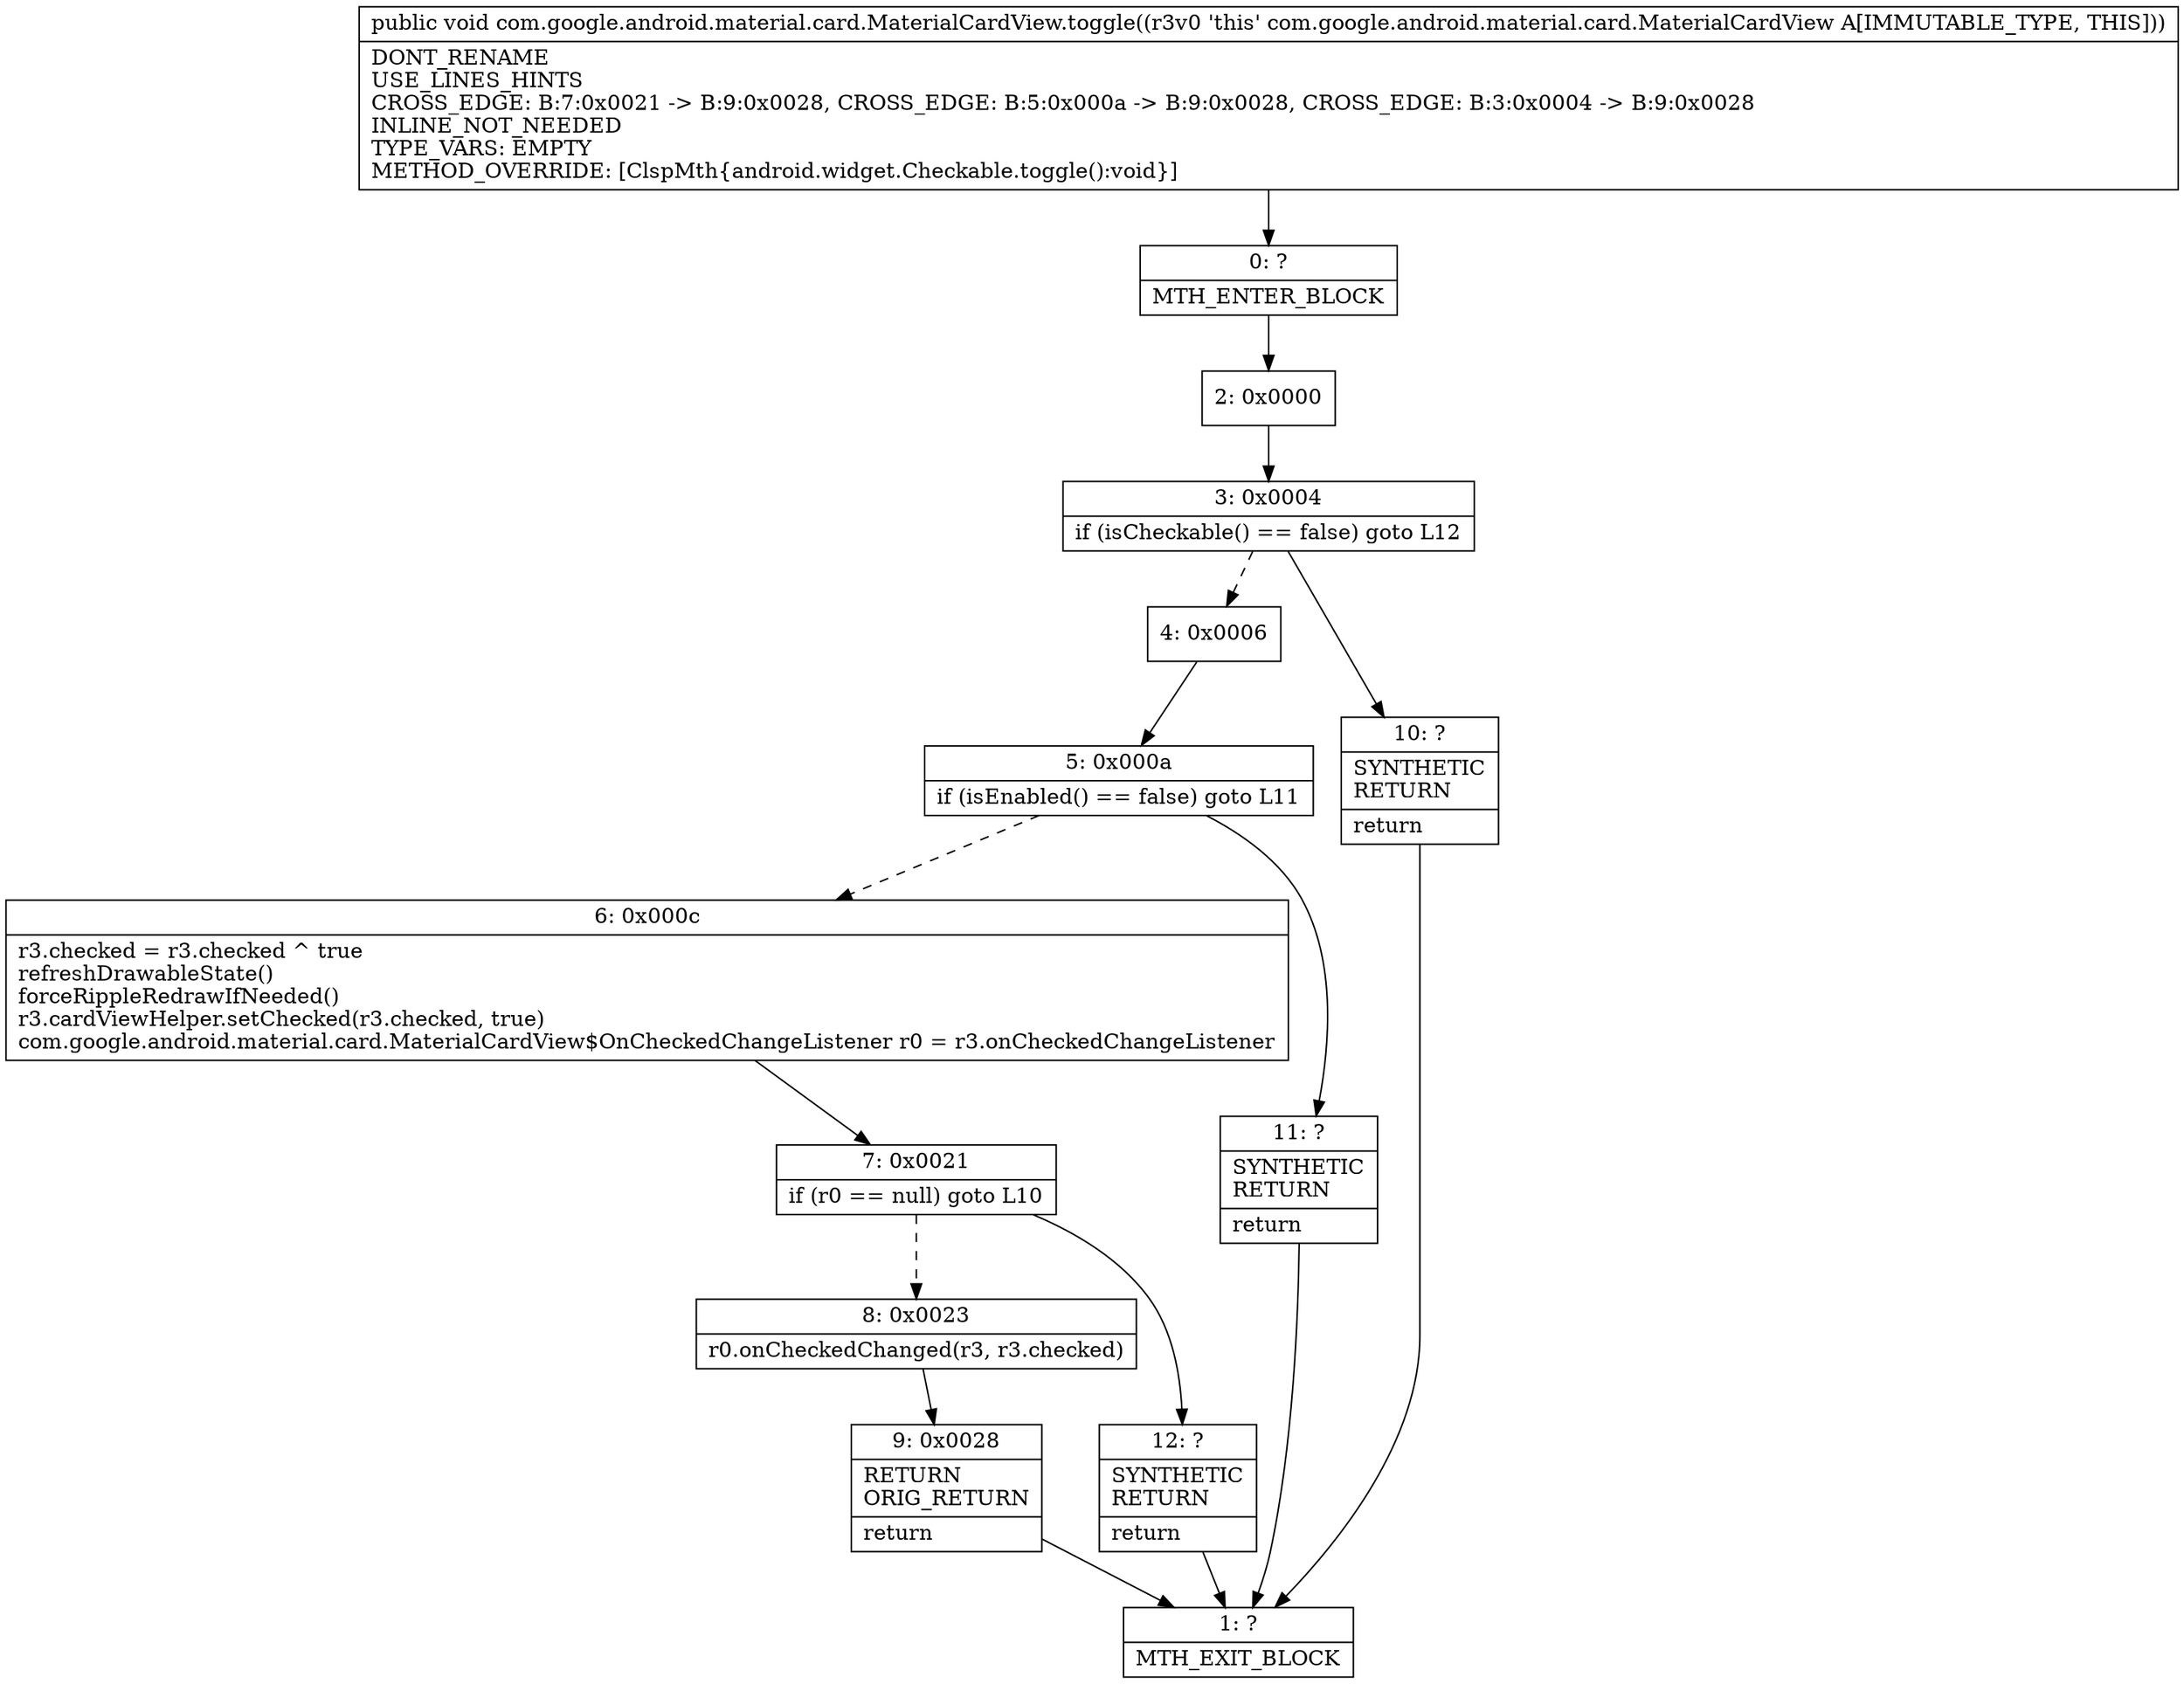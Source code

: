 digraph "CFG forcom.google.android.material.card.MaterialCardView.toggle()V" {
Node_0 [shape=record,label="{0\:\ ?|MTH_ENTER_BLOCK\l}"];
Node_2 [shape=record,label="{2\:\ 0x0000}"];
Node_3 [shape=record,label="{3\:\ 0x0004|if (isCheckable() == false) goto L12\l}"];
Node_4 [shape=record,label="{4\:\ 0x0006}"];
Node_5 [shape=record,label="{5\:\ 0x000a|if (isEnabled() == false) goto L11\l}"];
Node_6 [shape=record,label="{6\:\ 0x000c|r3.checked = r3.checked ^ true\lrefreshDrawableState()\lforceRippleRedrawIfNeeded()\lr3.cardViewHelper.setChecked(r3.checked, true)\lcom.google.android.material.card.MaterialCardView$OnCheckedChangeListener r0 = r3.onCheckedChangeListener\l}"];
Node_7 [shape=record,label="{7\:\ 0x0021|if (r0 == null) goto L10\l}"];
Node_8 [shape=record,label="{8\:\ 0x0023|r0.onCheckedChanged(r3, r3.checked)\l}"];
Node_9 [shape=record,label="{9\:\ 0x0028|RETURN\lORIG_RETURN\l|return\l}"];
Node_1 [shape=record,label="{1\:\ ?|MTH_EXIT_BLOCK\l}"];
Node_12 [shape=record,label="{12\:\ ?|SYNTHETIC\lRETURN\l|return\l}"];
Node_11 [shape=record,label="{11\:\ ?|SYNTHETIC\lRETURN\l|return\l}"];
Node_10 [shape=record,label="{10\:\ ?|SYNTHETIC\lRETURN\l|return\l}"];
MethodNode[shape=record,label="{public void com.google.android.material.card.MaterialCardView.toggle((r3v0 'this' com.google.android.material.card.MaterialCardView A[IMMUTABLE_TYPE, THIS]))  | DONT_RENAME\lUSE_LINES_HINTS\lCROSS_EDGE: B:7:0x0021 \-\> B:9:0x0028, CROSS_EDGE: B:5:0x000a \-\> B:9:0x0028, CROSS_EDGE: B:3:0x0004 \-\> B:9:0x0028\lINLINE_NOT_NEEDED\lTYPE_VARS: EMPTY\lMETHOD_OVERRIDE: [ClspMth\{android.widget.Checkable.toggle():void\}]\l}"];
MethodNode -> Node_0;Node_0 -> Node_2;
Node_2 -> Node_3;
Node_3 -> Node_4[style=dashed];
Node_3 -> Node_10;
Node_4 -> Node_5;
Node_5 -> Node_6[style=dashed];
Node_5 -> Node_11;
Node_6 -> Node_7;
Node_7 -> Node_8[style=dashed];
Node_7 -> Node_12;
Node_8 -> Node_9;
Node_9 -> Node_1;
Node_12 -> Node_1;
Node_11 -> Node_1;
Node_10 -> Node_1;
}

